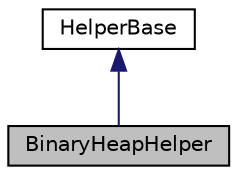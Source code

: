 digraph "BinaryHeapHelper"
{
 // LATEX_PDF_SIZE
  edge [fontname="Helvetica",fontsize="10",labelfontname="Helvetica",labelfontsize="10"];
  node [fontname="Helvetica",fontsize="10",shape=record];
  Node1 [label="BinaryHeapHelper",height=0.2,width=0.4,color="black", fillcolor="grey75", style="filled", fontcolor="black",tooltip="Use to work with BinaryHeap."];
  Node2 -> Node1 [dir="back",color="midnightblue",fontsize="10",style="solid",fontname="Helvetica"];
  Node2 [label="HelperBase",height=0.2,width=0.4,color="black", fillcolor="white", style="filled",URL="$class_helper_base.html",tooltip="Use as precompiled header."];
}
